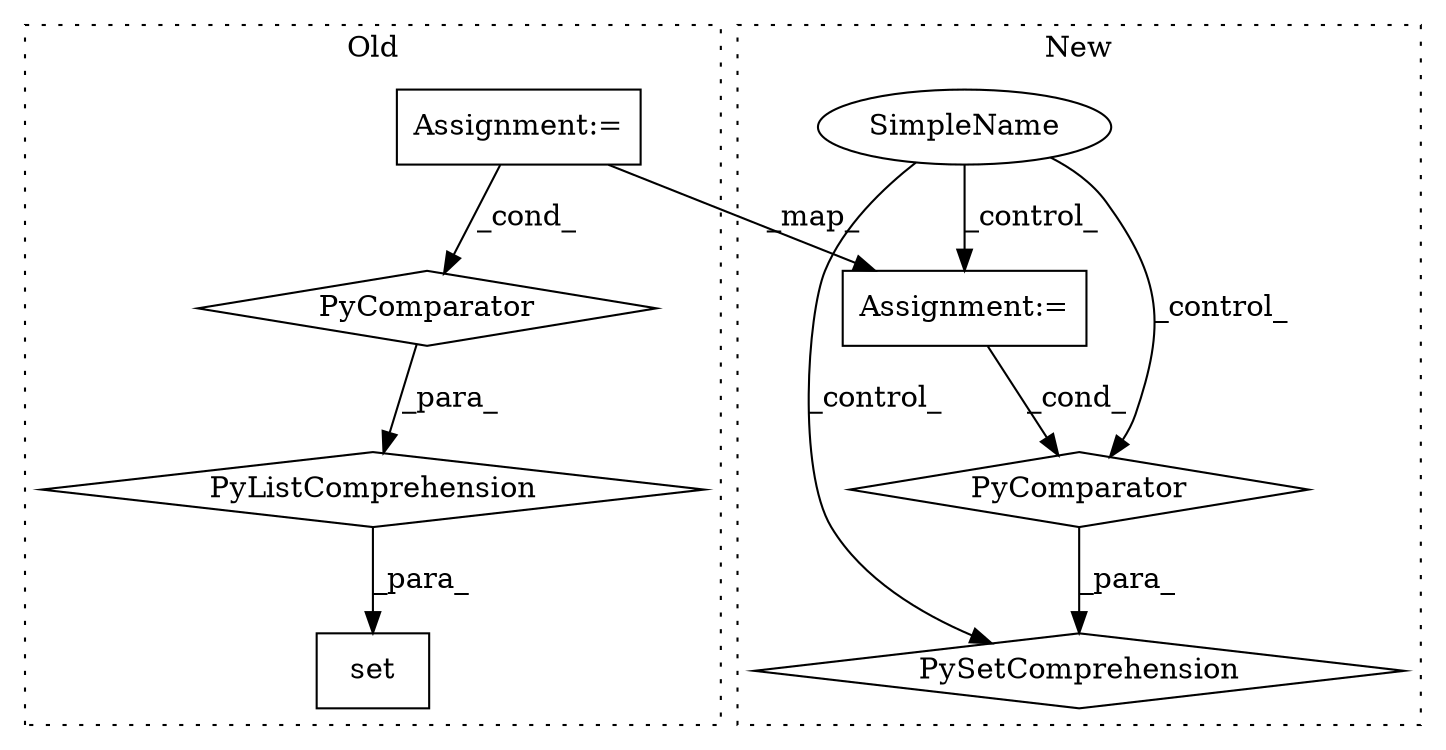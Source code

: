 digraph G {
subgraph cluster0 {
1 [label="set" a="32" s="3643,3807" l="4,-5" shape="box"];
4 [label="PyComparator" a="113" s="3745" l="54" shape="diamond"];
5 [label="PyListComprehension" a="109" s="3674" l="133" shape="diamond"];
6 [label="Assignment:=" a="7" s="3745" l="54" shape="box"];
label = "Old";
style="dotted";
}
subgraph cluster1 {
2 [label="PySetComprehension" a="111" s="6052" l="148" shape="diamond"];
3 [label="PyComparator" a="113" s="6138" l="54" shape="diamond"];
7 [label="Assignment:=" a="7" s="6138" l="54" shape="box"];
8 [label="SimpleName" a="42" s="" l="" shape="ellipse"];
label = "New";
style="dotted";
}
3 -> 2 [label="_para_"];
4 -> 5 [label="_para_"];
5 -> 1 [label="_para_"];
6 -> 4 [label="_cond_"];
6 -> 7 [label="_map_"];
7 -> 3 [label="_cond_"];
8 -> 3 [label="_control_"];
8 -> 7 [label="_control_"];
8 -> 2 [label="_control_"];
}